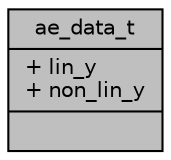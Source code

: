 digraph "ae_data_t"
{
 // INTERACTIVE_SVG=YES
 // LATEX_PDF_SIZE
  bgcolor="transparent";
  edge [fontname="Helvetica",fontsize="10",labelfontname="Helvetica",labelfontsize="10"];
  node [fontname="Helvetica",fontsize="10",shape=record];
  Node1 [label="{ae_data_t\n|+ lin_y\l+ non_lin_y\l|}",height=0.2,width=0.4,color="black", fillcolor="grey75", style="filled", fontcolor="black",tooltip=" "];
}
